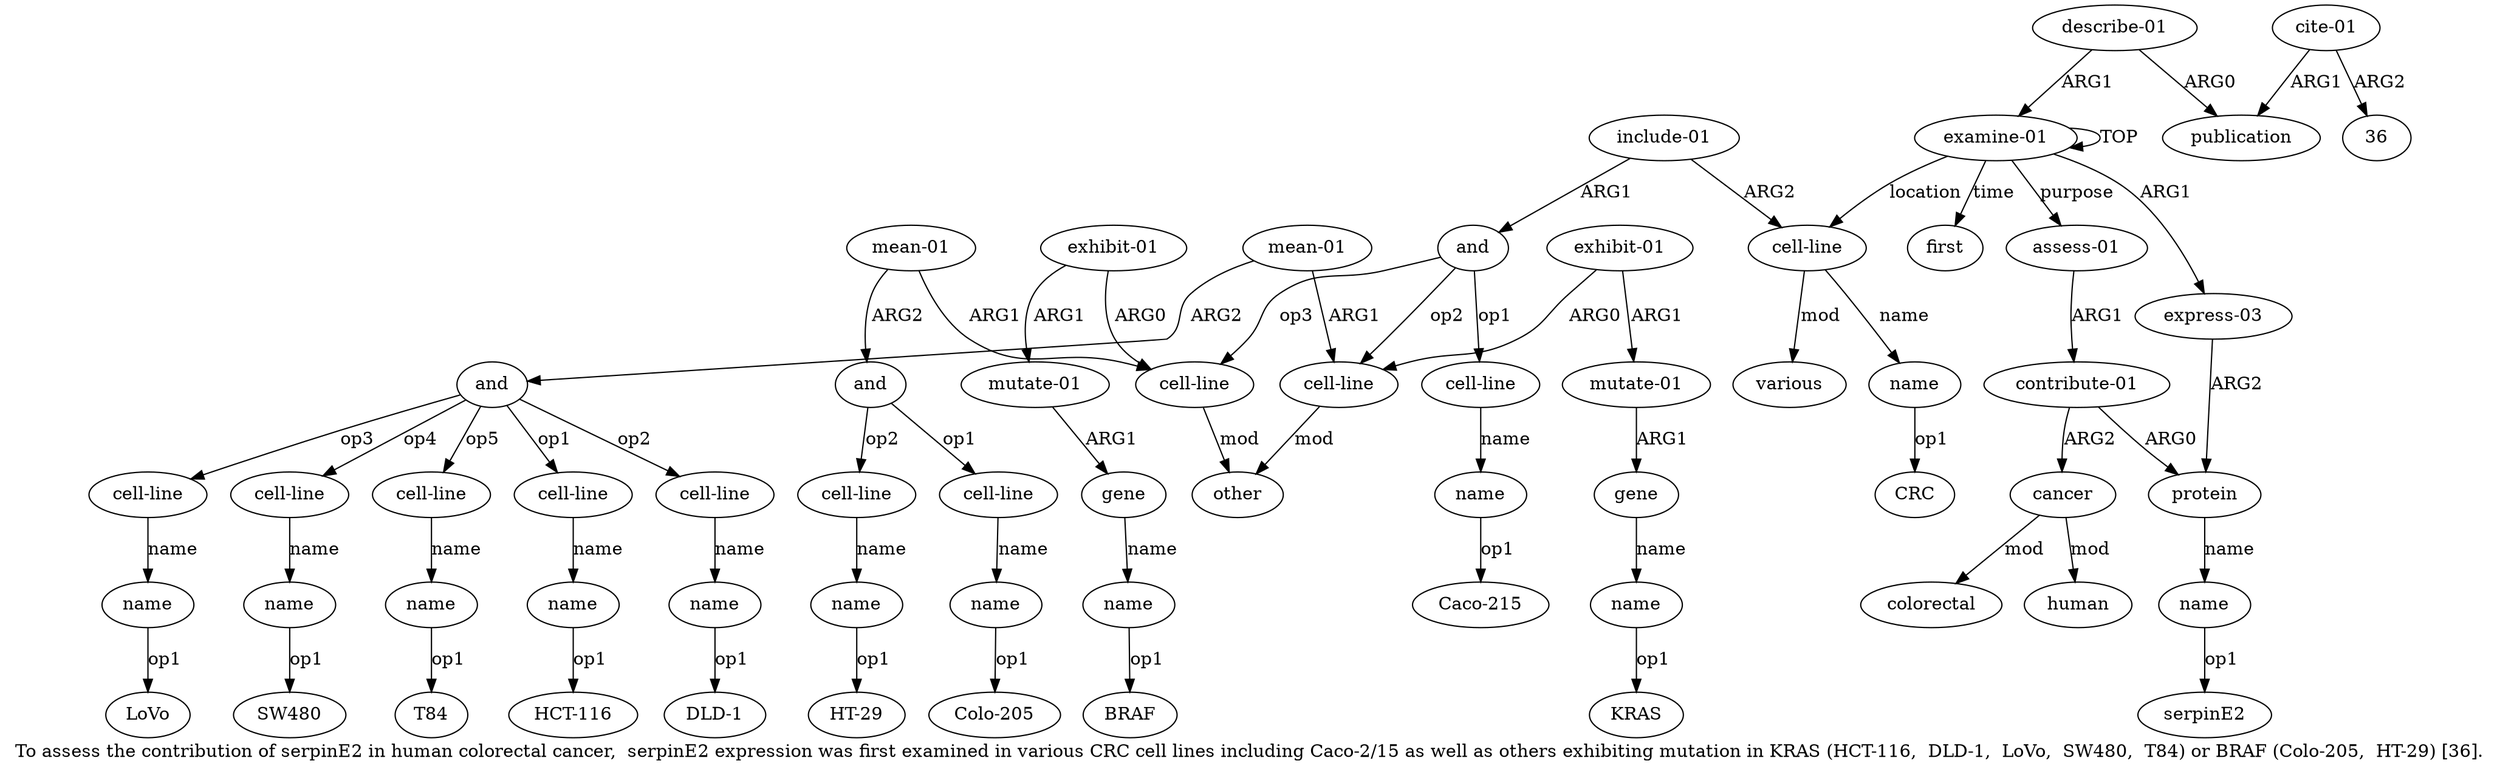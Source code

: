 digraph  {
	graph [label="To assess the contribution of serpinE2 in human colorectal cancer,  serpinE2 expression was first examined in various CRC cell lines \
including Caco-2/15 as well as others exhibiting mutation in KRAS (HCT-116,  DLD-1,  LoVo,  SW480,  T84) or BRAF (Colo-205,  HT-29) [\
36]."];
	node [label="\N"];
	a20	 [color=black,
		gold_ind=20,
		gold_label="cell-line",
		label="cell-line",
		test_ind=20,
		test_label="cell-line"];
	a21	 [color=black,
		gold_ind=21,
		gold_label=name,
		label=name,
		test_ind=21,
		test_label=name];
	a20 -> a21 [key=0,
	color=black,
	gold_label=name,
	label=name,
	test_label=name];
"a21 HCT-116" [color=black,
	gold_ind=-1,
	gold_label="HCT-116",
	label="HCT-116",
	test_ind=-1,
	test_label="HCT-116"];
a21 -> "a21 HCT-116" [key=0,
color=black,
gold_label=op1,
label=op1,
test_label=op1];
a22 [color=black,
gold_ind=22,
gold_label="cell-line",
label="cell-line",
test_ind=22,
test_label="cell-line"];
a23 [color=black,
gold_ind=23,
gold_label=name,
label=name,
test_ind=23,
test_label=name];
a22 -> a23 [key=0,
color=black,
gold_label=name,
label=name,
test_label=name];
"a23 DLD-1" [color=black,
gold_ind=-1,
gold_label="DLD-1",
label="DLD-1",
test_ind=-1,
test_label="DLD-1"];
a23 -> "a23 DLD-1" [key=0,
color=black,
gold_label=op1,
label=op1,
test_label=op1];
a24 [color=black,
gold_ind=24,
gold_label="cell-line",
label="cell-line",
test_ind=24,
test_label="cell-line"];
a25 [color=black,
gold_ind=25,
gold_label=name,
label=name,
test_ind=25,
test_label=name];
a24 -> a25 [key=0,
color=black,
gold_label=name,
label=name,
test_label=name];
"a25 LoVo" [color=black,
gold_ind=-1,
gold_label=LoVo,
label=LoVo,
test_ind=-1,
test_label=LoVo];
a25 -> "a25 LoVo" [key=0,
color=black,
gold_label=op1,
label=op1,
test_label=op1];
a26 [color=black,
gold_ind=26,
gold_label="cell-line",
label="cell-line",
test_ind=26,
test_label="cell-line"];
a27 [color=black,
gold_ind=27,
gold_label=name,
label=name,
test_ind=27,
test_label=name];
a26 -> a27 [key=0,
color=black,
gold_label=name,
label=name,
test_label=name];
"a27 SW480" [color=black,
gold_ind=-1,
gold_label=SW480,
label=SW480,
test_ind=-1,
test_label=SW480];
a27 -> "a27 SW480" [key=0,
color=black,
gold_label=op1,
label=op1,
test_label=op1];
a28 [color=black,
gold_ind=28,
gold_label="cell-line",
label="cell-line",
test_ind=28,
test_label="cell-line"];
a29 [color=black,
gold_ind=29,
gold_label=name,
label=name,
test_ind=29,
test_label=name];
a28 -> a29 [key=0,
color=black,
gold_label=name,
label=name,
test_label=name];
"a29 T84" [color=black,
gold_ind=-1,
gold_label=T84,
label=T84,
test_ind=-1,
test_label=T84];
a29 -> "a29 T84" [key=0,
color=black,
gold_label=op1,
label=op1,
test_label=op1];
a31 [color=black,
gold_ind=31,
gold_label="exhibit-01",
label="exhibit-01",
test_ind=31,
test_label="exhibit-01"];
a30 [color=black,
gold_ind=30,
gold_label="cell-line",
label="cell-line",
test_ind=30,
test_label="cell-line"];
a31 -> a30 [key=0,
color=black,
gold_label=ARG0,
label=ARG0,
test_label=ARG0];
a32 [color=black,
gold_ind=32,
gold_label="mutate-01",
label="mutate-01",
test_ind=32,
test_label="mutate-01"];
a31 -> a32 [key=0,
color=black,
gold_label=ARG1,
label=ARG1,
test_label=ARG1];
a13 [color=black,
gold_ind=13,
gold_label=other,
label=other,
test_ind=13,
test_label=other];
a30 -> a13 [key=0,
color=black,
gold_label=mod,
label=mod,
test_label=mod];
a37 [color=black,
gold_ind=37,
gold_label="cell-line",
label="cell-line",
test_ind=37,
test_label="cell-line"];
a38 [color=black,
gold_ind=38,
gold_label=name,
label=name,
test_ind=38,
test_label=name];
a37 -> a38 [key=0,
color=black,
gold_label=name,
label=name,
test_label=name];
"a6 CRC" [color=black,
gold_ind=-1,
gold_label=CRC,
label=CRC,
test_ind=-1,
test_label=CRC];
a36 [color=black,
gold_ind=36,
gold_label=and,
label=and,
test_ind=36,
test_label=and];
a36 -> a37 [key=0,
color=black,
gold_label=op1,
label=op1,
test_label=op1];
a39 [color=black,
gold_ind=39,
gold_label="cell-line",
label="cell-line",
test_ind=39,
test_label="cell-line"];
a36 -> a39 [key=0,
color=black,
gold_label=op2,
label=op2,
test_label=op2];
a33 [color=black,
gold_ind=33,
gold_label=gene,
label=gene,
test_ind=33,
test_label=gene];
a34 [color=black,
gold_ind=34,
gold_label=name,
label=name,
test_ind=34,
test_label=name];
a33 -> a34 [key=0,
color=black,
gold_label=name,
label=name,
test_label=name];
a35 [color=black,
gold_ind=35,
gold_label="mean-01",
label="mean-01",
test_ind=35,
test_label="mean-01"];
a35 -> a30 [key=0,
color=black,
gold_label=ARG1,
label=ARG1,
test_label=ARG1];
a35 -> a36 [key=0,
color=black,
gold_label=ARG2,
label=ARG2,
test_label=ARG2];
"a34 BRAF" [color=black,
gold_ind=-1,
gold_label=BRAF,
label=BRAF,
test_ind=-1,
test_label=BRAF];
a34 -> "a34 BRAF" [key=0,
color=black,
gold_label=op1,
label=op1,
test_label=op1];
"a43 36" [color=black,
gold_ind=-1,
gold_label=36,
label=36,
test_ind=-1,
test_label=36];
"a40 HT-29" [color=black,
gold_ind=-1,
gold_label="HT-29",
label="HT-29",
test_ind=-1,
test_label="HT-29"];
a32 -> a33 [key=0,
color=black,
gold_label=ARG1,
label=ARG1,
test_label=ARG1];
a15 [color=black,
gold_ind=15,
gold_label="mutate-01",
label="mutate-01",
test_ind=15,
test_label="mutate-01"];
a16 [color=black,
gold_ind=16,
gold_label=gene,
label=gene,
test_ind=16,
test_label=gene];
a15 -> a16 [key=0,
color=black,
gold_label=ARG1,
label=ARG1,
test_label=ARG1];
a14 [color=black,
gold_ind=14,
gold_label="exhibit-01",
label="exhibit-01",
test_ind=14,
test_label="exhibit-01"];
a14 -> a15 [key=0,
color=black,
gold_label=ARG1,
label=ARG1,
test_label=ARG1];
a12 [color=black,
gold_ind=12,
gold_label="cell-line",
label="cell-line",
test_ind=12,
test_label="cell-line"];
a14 -> a12 [key=0,
color=black,
gold_label=ARG0,
label=ARG0,
test_label=ARG0];
a17 [color=black,
gold_ind=17,
gold_label=name,
label=name,
test_ind=17,
test_label=name];
"a17 KRAS" [color=black,
gold_ind=-1,
gold_label=KRAS,
label=KRAS,
test_ind=-1,
test_label=KRAS];
a17 -> "a17 KRAS" [key=0,
color=black,
gold_label=op1,
label=op1,
test_label=op1];
a16 -> a17 [key=0,
color=black,
gold_label=name,
label=name,
test_label=name];
a11 [color=black,
gold_ind=11,
gold_label=name,
label=name,
test_ind=11,
test_label=name];
"a11 Caco-215" [color=black,
gold_ind=-1,
gold_label="Caco-215",
label="Caco-215",
test_ind=-1,
test_label="Caco-215"];
a11 -> "a11 Caco-215" [key=0,
color=black,
gold_label=op1,
label=op1,
test_label=op1];
a10 [color=black,
gold_ind=10,
gold_label="cell-line",
label="cell-line",
test_ind=10,
test_label="cell-line"];
a10 -> a11 [key=0,
color=black,
gold_label=name,
label=name,
test_label=name];
a12 -> a13 [key=0,
color=black,
gold_label=mod,
label=mod,
test_label=mod];
a40 [color=black,
gold_ind=40,
gold_label=name,
label=name,
test_ind=40,
test_label=name];
a39 -> a40 [key=0,
color=black,
gold_label=name,
label=name,
test_label=name];
"a38 Colo-205" [color=black,
gold_ind=-1,
gold_label="Colo-205",
label="Colo-205",
test_ind=-1,
test_label="Colo-205"];
a38 -> "a38 Colo-205" [key=0,
color=black,
gold_label=op1,
label=op1,
test_label=op1];
a19 [color=black,
gold_ind=19,
gold_label=and,
label=and,
test_ind=19,
test_label=and];
a19 -> a20 [key=0,
color=black,
gold_label=op1,
label=op1,
test_label=op1];
a19 -> a22 [key=0,
color=black,
gold_label=op2,
label=op2,
test_label=op2];
a19 -> a24 [key=0,
color=black,
gold_label=op3,
label=op3,
test_label=op3];
a19 -> a26 [key=0,
color=black,
gold_label=op4,
label=op4,
test_label=op4];
a19 -> a28 [key=0,
color=black,
gold_label=op5,
label=op5,
test_label=op5];
a18 [color=black,
gold_ind=18,
gold_label="mean-01",
label="mean-01",
test_ind=18,
test_label="mean-01"];
a18 -> a12 [key=0,
color=black,
gold_label=ARG1,
label=ARG1,
test_label=ARG1];
a18 -> a19 [key=0,
color=black,
gold_label=ARG2,
label=ARG2,
test_label=ARG2];
a1 [color=black,
gold_ind=1,
gold_label="express-03",
label="express-03",
test_ind=1,
test_label="express-03"];
a2 [color=black,
gold_ind=2,
gold_label=protein,
label=protein,
test_ind=2,
test_label=protein];
a1 -> a2 [key=0,
color=black,
gold_label=ARG2,
label=ARG2,
test_label=ARG2];
a0 [color=black,
gold_ind=0,
gold_label="examine-01",
label="examine-01",
test_ind=0,
test_label="examine-01"];
a0 -> a1 [key=0,
color=black,
gold_label=ARG1,
label=ARG1,
test_label=ARG1];
a0 -> a0 [key=0,
color=black,
gold_label=TOP,
label=TOP,
test_label=TOP];
a5 [color=black,
gold_ind=5,
gold_label="cell-line",
label="cell-line",
test_ind=5,
test_label="cell-line"];
a0 -> a5 [key=0,
color=black,
gold_label=location,
label=location,
test_label=location];
a4 [color=black,
gold_ind=4,
gold_label=first,
label=first,
test_ind=4,
test_label=first];
a0 -> a4 [key=0,
color=black,
gold_label=time,
label=time,
test_label=time];
a44 [color=black,
gold_ind=44,
gold_label="assess-01",
label="assess-01",
test_ind=44,
test_label="assess-01"];
a0 -> a44 [key=0,
color=black,
gold_label=purpose,
label=purpose,
test_label=purpose];
a3 [color=black,
gold_ind=3,
gold_label=name,
label=name,
test_ind=3,
test_label=name];
"a3 serpinE2" [color=black,
gold_ind=-1,
gold_label=serpinE2,
label=serpinE2,
test_ind=-1,
test_label=serpinE2];
a3 -> "a3 serpinE2" [key=0,
color=black,
gold_label=op1,
label=op1,
test_label=op1];
a2 -> a3 [key=0,
color=black,
gold_label=name,
label=name,
test_label=name];
a7 [color=black,
gold_ind=7,
gold_label=various,
label=various,
test_ind=7,
test_label=various];
a5 -> a7 [key=0,
color=black,
gold_label=mod,
label=mod,
test_label=mod];
a6 [color=black,
gold_ind=6,
gold_label=name,
label=name,
test_ind=6,
test_label=name];
a5 -> a6 [key=0,
color=black,
gold_label=name,
label=name,
test_label=name];
a6 -> "a6 CRC" [key=0,
color=black,
gold_label=op1,
label=op1,
test_label=op1];
a9 [color=black,
gold_ind=9,
gold_label=and,
label=and,
test_ind=9,
test_label=and];
a9 -> a30 [key=0,
color=black,
gold_label=op3,
label=op3,
test_label=op3];
a9 -> a10 [key=0,
color=black,
gold_label=op1,
label=op1,
test_label=op1];
a9 -> a12 [key=0,
color=black,
gold_label=op2,
label=op2,
test_label=op2];
a8 [color=black,
gold_ind=8,
gold_label="include-01",
label="include-01",
test_ind=8,
test_label="include-01"];
a8 -> a5 [key=0,
color=black,
gold_label=ARG2,
label=ARG2,
test_label=ARG2];
a8 -> a9 [key=0,
color=black,
gold_label=ARG1,
label=ARG1,
test_label=ARG1];
a46 [color=black,
gold_ind=46,
gold_label=cancer,
label=cancer,
test_ind=46,
test_label=cancer];
a47 [color=black,
gold_ind=47,
gold_label=human,
label=human,
test_ind=47,
test_label=human];
a46 -> a47 [key=0,
color=black,
gold_label=mod,
label=mod,
test_label=mod];
a48 [color=black,
gold_ind=48,
gold_label=colorectal,
label=colorectal,
test_ind=48,
test_label=colorectal];
a46 -> a48 [key=0,
color=black,
gold_label=mod,
label=mod,
test_label=mod];
a45 [color=black,
gold_ind=45,
gold_label="contribute-01",
label="contribute-01",
test_ind=45,
test_label="contribute-01"];
a44 -> a45 [key=0,
color=black,
gold_label=ARG1,
label=ARG1,
test_label=ARG1];
a45 -> a2 [key=0,
color=black,
gold_label=ARG0,
label=ARG0,
test_label=ARG0];
a45 -> a46 [key=0,
color=black,
gold_label=ARG2,
label=ARG2,
test_label=ARG2];
a42 [color=black,
gold_ind=42,
gold_label=publication,
label=publication,
test_ind=42,
test_label=publication];
a43 [color=black,
gold_ind=43,
gold_label="cite-01",
label="cite-01",
test_ind=43,
test_label="cite-01"];
a43 -> "a43 36" [key=0,
color=black,
gold_label=ARG2,
label=ARG2,
test_label=ARG2];
a43 -> a42 [key=0,
color=black,
gold_label=ARG1,
label=ARG1,
test_label=ARG1];
a40 -> "a40 HT-29" [key=0,
color=black,
gold_label=op1,
label=op1,
test_label=op1];
a41 [color=black,
gold_ind=41,
gold_label="describe-01",
label="describe-01",
test_ind=41,
test_label="describe-01"];
a41 -> a0 [key=0,
color=black,
gold_label=ARG1,
label=ARG1,
test_label=ARG1];
a41 -> a42 [key=0,
color=black,
gold_label=ARG0,
label=ARG0,
test_label=ARG0];
}
